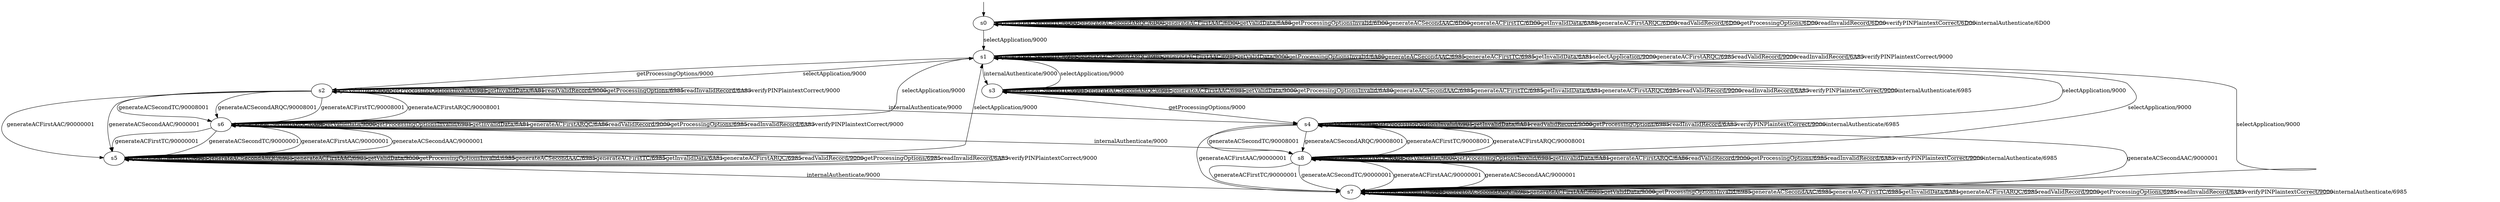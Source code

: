 digraph G {
s0 [label="s0"];
s0 -> s0[label="generateACSecondTC/6D00"];
s0 -> s0[label="generateACSecondARQC/6D00"];
s0 -> s0[label="generateACFirstAAC/6D00"];
s0 -> s0[label="getValidData/6A88"];
s0 -> s0[label="getProcessingOptionsInvalid/6D00"];
s0 -> s0[label="generateACSecondAAC/6D00"];
s0 -> s0[label="generateACFirstTC/6D00"];
s0 -> s0[label="getInvalidData/6A88"];
s0 -> s1[label="selectApplication/9000"];
s0 -> s0[label="generateACFirstARQC/6D00"];
s0 -> s0[label="readValidRecord/6D00"];
s0 -> s0[label="getProcessingOptions/6D00"];
s0 -> s0[label="readInvalidRecord/6D00"];
s0 -> s0[label="verifyPINPlaintextCorrect/6D00"];
s0 -> s0[label="internalAuthenticate/6D00"];
s1 [label="s1"];
s1 -> s1[label="generateACSecondTC/6985"];
s1 -> s1[label="generateACSecondARQC/6985"];
s1 -> s1[label="generateACFirstAAC/6985"];
s1 -> s1[label="getValidData/9000"];
s1 -> s1[label="getProcessingOptionsInvalid/6A80"];
s1 -> s1[label="generateACSecondAAC/6985"];
s1 -> s1[label="generateACFirstTC/6985"];
s1 -> s1[label="getInvalidData/6A81"];
s1 -> s1[label="selectApplication/9000"];
s1 -> s1[label="generateACFirstARQC/6985"];
s1 -> s1[label="readValidRecord/9000"];
s1 -> s2[label="getProcessingOptions/9000"];
s1 -> s1[label="readInvalidRecord/6A83"];
s1 -> s1[label="verifyPINPlaintextCorrect/9000"];
s1 -> s3[label="internalAuthenticate/9000"];
s2 [label="s2"];
s2 -> s6[label="generateACSecondTC/90008001"];
s2 -> s6[label="generateACSecondARQC/90008001"];
s2 -> s5[label="generateACFirstAAC/90000001"];
s2 -> s2[label="getValidData/9000"];
s2 -> s2[label="getProcessingOptionsInvalid/6985"];
s2 -> s5[label="generateACSecondAAC/9000001"];
s2 -> s6[label="generateACFirstTC/90008001"];
s2 -> s2[label="getInvalidData/6A81"];
s2 -> s1[label="selectApplication/9000"];
s2 -> s6[label="generateACFirstARQC/90008001"];
s2 -> s2[label="readValidRecord/9000"];
s2 -> s2[label="getProcessingOptions/6985"];
s2 -> s2[label="readInvalidRecord/6A83"];
s2 -> s2[label="verifyPINPlaintextCorrect/9000"];
s2 -> s4[label="internalAuthenticate/9000"];
s3 [label="s3"];
s3 -> s3[label="generateACSecondTC/6985"];
s3 -> s3[label="generateACSecondARQC/6985"];
s3 -> s3[label="generateACFirstAAC/6985"];
s3 -> s3[label="getValidData/9000"];
s3 -> s3[label="getProcessingOptionsInvalid/6A80"];
s3 -> s3[label="generateACSecondAAC/6985"];
s3 -> s3[label="generateACFirstTC/6985"];
s3 -> s3[label="getInvalidData/6A81"];
s3 -> s1[label="selectApplication/9000"];
s3 -> s3[label="generateACFirstARQC/6985"];
s3 -> s3[label="readValidRecord/9000"];
s3 -> s4[label="getProcessingOptions/9000"];
s3 -> s3[label="readInvalidRecord/6A83"];
s3 -> s3[label="verifyPINPlaintextCorrect/9000"];
s3 -> s3[label="internalAuthenticate/6985"];
s4 [label="s4"];
s4 -> s8[label="generateACSecondTC/90008001"];
s4 -> s8[label="generateACSecondARQC/90008001"];
s4 -> s7[label="generateACFirstAAC/90000001"];
s4 -> s4[label="getValidData/9000"];
s4 -> s4[label="getProcessingOptionsInvalid/6985"];
s4 -> s7[label="generateACSecondAAC/9000001"];
s4 -> s8[label="generateACFirstTC/90008001"];
s4 -> s4[label="getInvalidData/6A81"];
s4 -> s1[label="selectApplication/9000"];
s4 -> s8[label="generateACFirstARQC/90008001"];
s4 -> s4[label="readValidRecord/9000"];
s4 -> s4[label="getProcessingOptions/6985"];
s4 -> s4[label="readInvalidRecord/6A83"];
s4 -> s4[label="verifyPINPlaintextCorrect/9000"];
s4 -> s4[label="internalAuthenticate/6985"];
s5 [label="s5"];
s5 -> s5[label="generateACSecondTC/6985"];
s5 -> s5[label="generateACSecondARQC/6985"];
s5 -> s5[label="generateACFirstAAC/6985"];
s5 -> s5[label="getValidData/9000"];
s5 -> s5[label="getProcessingOptionsInvalid/6985"];
s5 -> s5[label="generateACSecondAAC/6985"];
s5 -> s5[label="generateACFirstTC/6985"];
s5 -> s5[label="getInvalidData/6A81"];
s5 -> s1[label="selectApplication/9000"];
s5 -> s5[label="generateACFirstARQC/6985"];
s5 -> s5[label="readValidRecord/9000"];
s5 -> s5[label="getProcessingOptions/6985"];
s5 -> s5[label="readInvalidRecord/6A83"];
s5 -> s5[label="verifyPINPlaintextCorrect/9000"];
s5 -> s7[label="internalAuthenticate/9000"];
s6 [label="s6"];
s6 -> s5[label="generateACSecondTC/90000001"];
s6 -> s6[label="generateACSecondARQC/6A86"];
s6 -> s5[label="generateACFirstAAC/90000001"];
s6 -> s6[label="getValidData/9000"];
s6 -> s6[label="getProcessingOptionsInvalid/6985"];
s6 -> s5[label="generateACSecondAAC/9000001"];
s6 -> s5[label="generateACFirstTC/90000001"];
s6 -> s6[label="getInvalidData/6A81"];
s6 -> s1[label="selectApplication/9000"];
s6 -> s6[label="generateACFirstARQC/6A86"];
s6 -> s6[label="readValidRecord/9000"];
s6 -> s6[label="getProcessingOptions/6985"];
s6 -> s6[label="readInvalidRecord/6A83"];
s6 -> s6[label="verifyPINPlaintextCorrect/9000"];
s6 -> s8[label="internalAuthenticate/9000"];
s7 [label="s7"];
s7 -> s7[label="generateACSecondTC/6985"];
s7 -> s7[label="generateACSecondARQC/6985"];
s7 -> s7[label="generateACFirstAAC/6985"];
s7 -> s7[label="getValidData/9000"];
s7 -> s7[label="getProcessingOptionsInvalid/6985"];
s7 -> s7[label="generateACSecondAAC/6985"];
s7 -> s7[label="generateACFirstTC/6985"];
s7 -> s7[label="getInvalidData/6A81"];
s7 -> s1[label="selectApplication/9000"];
s7 -> s7[label="generateACFirstARQC/6985"];
s7 -> s7[label="readValidRecord/9000"];
s7 -> s7[label="getProcessingOptions/6985"];
s7 -> s7[label="readInvalidRecord/6A83"];
s7 -> s7[label="verifyPINPlaintextCorrect/9000"];
s7 -> s7[label="internalAuthenticate/6985"];
s8 [label="s8"];
s8 -> s7[label="generateACSecondTC/90000001"];
s8 -> s8[label="generateACSecondARQC/6A86"];
s8 -> s7[label="generateACFirstAAC/90000001"];
s8 -> s8[label="getValidData/9000"];
s8 -> s8[label="getProcessingOptionsInvalid/6985"];
s8 -> s7[label="generateACSecondAAC/9000001"];
s8 -> s7[label="generateACFirstTC/90000001"];
s8 -> s8[label="getInvalidData/6A81"];
s8 -> s1[label="selectApplication/9000"];
s8 -> s8[label="generateACFirstARQC/6A86"];
s8 -> s8[label="readValidRecord/9000"];
s8 -> s8[label="getProcessingOptions/6985"];
s8 -> s8[label="readInvalidRecord/6A83"];
s8 -> s8[label="verifyPINPlaintextCorrect/9000"];
s8 -> s8[label="internalAuthenticate/6985"];
__start0 [label="" shape="none" width="0" height="0"];
__start0 -> s0;
}
